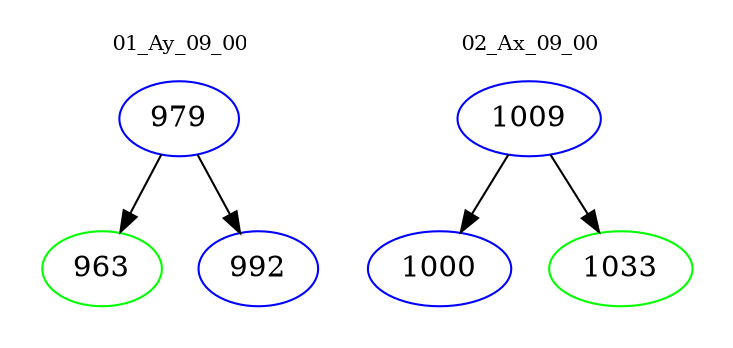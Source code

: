 digraph{
subgraph cluster_0 {
color = white
label = "01_Ay_09_00";
fontsize=10;
T0_979 [label="979", color="blue"]
T0_979 -> T0_963 [color="black"]
T0_963 [label="963", color="green"]
T0_979 -> T0_992 [color="black"]
T0_992 [label="992", color="blue"]
}
subgraph cluster_1 {
color = white
label = "02_Ax_09_00";
fontsize=10;
T1_1009 [label="1009", color="blue"]
T1_1009 -> T1_1000 [color="black"]
T1_1000 [label="1000", color="blue"]
T1_1009 -> T1_1033 [color="black"]
T1_1033 [label="1033", color="green"]
}
}

